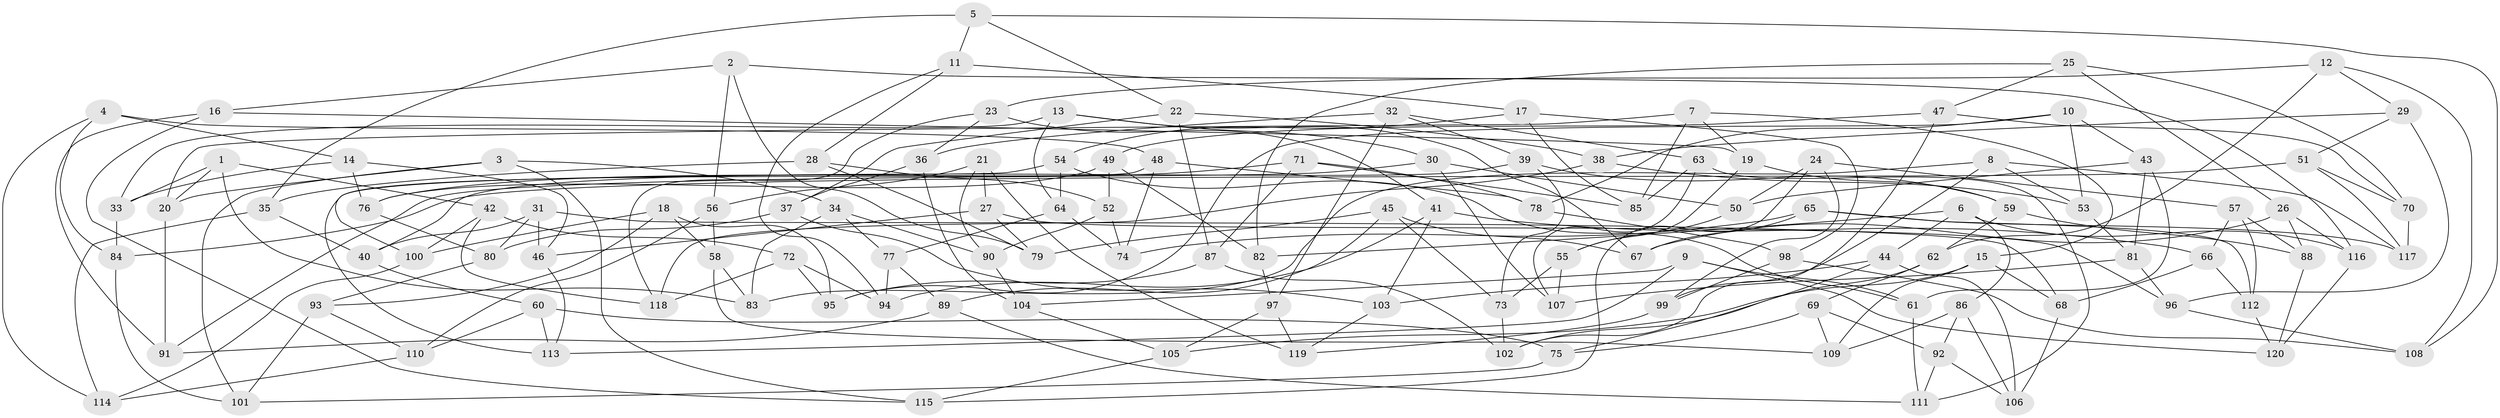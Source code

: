 // Generated by graph-tools (version 1.1) at 2025/03/03/09/25 03:03:02]
// undirected, 120 vertices, 240 edges
graph export_dot {
graph [start="1"]
  node [color=gray90,style=filled];
  1;
  2;
  3;
  4;
  5;
  6;
  7;
  8;
  9;
  10;
  11;
  12;
  13;
  14;
  15;
  16;
  17;
  18;
  19;
  20;
  21;
  22;
  23;
  24;
  25;
  26;
  27;
  28;
  29;
  30;
  31;
  32;
  33;
  34;
  35;
  36;
  37;
  38;
  39;
  40;
  41;
  42;
  43;
  44;
  45;
  46;
  47;
  48;
  49;
  50;
  51;
  52;
  53;
  54;
  55;
  56;
  57;
  58;
  59;
  60;
  61;
  62;
  63;
  64;
  65;
  66;
  67;
  68;
  69;
  70;
  71;
  72;
  73;
  74;
  75;
  76;
  77;
  78;
  79;
  80;
  81;
  82;
  83;
  84;
  85;
  86;
  87;
  88;
  89;
  90;
  91;
  92;
  93;
  94;
  95;
  96;
  97;
  98;
  99;
  100;
  101;
  102;
  103;
  104;
  105;
  106;
  107;
  108;
  109;
  110;
  111;
  112;
  113;
  114;
  115;
  116;
  117;
  118;
  119;
  120;
  1 -- 42;
  1 -- 20;
  1 -- 83;
  1 -- 33;
  2 -- 56;
  2 -- 116;
  2 -- 79;
  2 -- 16;
  3 -- 101;
  3 -- 115;
  3 -- 34;
  3 -- 20;
  4 -- 114;
  4 -- 48;
  4 -- 14;
  4 -- 84;
  5 -- 11;
  5 -- 35;
  5 -- 108;
  5 -- 22;
  6 -- 44;
  6 -- 86;
  6 -- 116;
  6 -- 82;
  7 -- 15;
  7 -- 85;
  7 -- 19;
  7 -- 20;
  8 -- 99;
  8 -- 117;
  8 -- 53;
  8 -- 83;
  9 -- 120;
  9 -- 104;
  9 -- 113;
  9 -- 61;
  10 -- 53;
  10 -- 43;
  10 -- 95;
  10 -- 78;
  11 -- 94;
  11 -- 28;
  11 -- 17;
  12 -- 23;
  12 -- 29;
  12 -- 108;
  12 -- 62;
  13 -- 67;
  13 -- 64;
  13 -- 33;
  13 -- 30;
  14 -- 33;
  14 -- 46;
  14 -- 76;
  15 -- 109;
  15 -- 68;
  15 -- 105;
  16 -- 91;
  16 -- 19;
  16 -- 115;
  17 -- 85;
  17 -- 98;
  17 -- 54;
  18 -- 58;
  18 -- 100;
  18 -- 93;
  18 -- 95;
  19 -- 55;
  19 -- 59;
  20 -- 91;
  21 -- 27;
  21 -- 90;
  21 -- 119;
  21 -- 56;
  22 -- 37;
  22 -- 38;
  22 -- 87;
  23 -- 41;
  23 -- 36;
  23 -- 118;
  24 -- 50;
  24 -- 57;
  24 -- 99;
  24 -- 115;
  25 -- 47;
  25 -- 82;
  25 -- 26;
  25 -- 70;
  26 -- 116;
  26 -- 67;
  26 -- 88;
  27 -- 79;
  27 -- 46;
  27 -- 96;
  28 -- 35;
  28 -- 79;
  28 -- 52;
  29 -- 38;
  29 -- 96;
  29 -- 51;
  30 -- 50;
  30 -- 107;
  30 -- 91;
  31 -- 68;
  31 -- 46;
  31 -- 40;
  31 -- 80;
  32 -- 36;
  32 -- 97;
  32 -- 63;
  32 -- 39;
  33 -- 84;
  34 -- 77;
  34 -- 90;
  34 -- 83;
  35 -- 114;
  35 -- 40;
  36 -- 104;
  36 -- 37;
  37 -- 103;
  37 -- 80;
  38 -- 53;
  38 -- 118;
  39 -- 73;
  39 -- 40;
  39 -- 59;
  40 -- 60;
  41 -- 103;
  41 -- 94;
  41 -- 66;
  42 -- 118;
  42 -- 100;
  42 -- 72;
  43 -- 50;
  43 -- 61;
  43 -- 81;
  44 -- 103;
  44 -- 75;
  44 -- 106;
  45 -- 89;
  45 -- 73;
  45 -- 67;
  45 -- 79;
  46 -- 113;
  47 -- 49;
  47 -- 102;
  47 -- 70;
  48 -- 74;
  48 -- 78;
  48 -- 113;
  49 -- 82;
  49 -- 76;
  49 -- 52;
  50 -- 55;
  51 -- 84;
  51 -- 117;
  51 -- 70;
  52 -- 90;
  52 -- 74;
  53 -- 81;
  54 -- 64;
  54 -- 61;
  54 -- 100;
  55 -- 107;
  55 -- 73;
  56 -- 58;
  56 -- 110;
  57 -- 66;
  57 -- 88;
  57 -- 112;
  58 -- 109;
  58 -- 83;
  59 -- 62;
  59 -- 88;
  60 -- 75;
  60 -- 113;
  60 -- 110;
  61 -- 111;
  62 -- 102;
  62 -- 69;
  63 -- 85;
  63 -- 107;
  63 -- 111;
  64 -- 74;
  64 -- 77;
  65 -- 112;
  65 -- 117;
  65 -- 67;
  65 -- 74;
  66 -- 68;
  66 -- 112;
  68 -- 106;
  69 -- 109;
  69 -- 92;
  69 -- 75;
  70 -- 117;
  71 -- 78;
  71 -- 87;
  71 -- 85;
  71 -- 76;
  72 -- 118;
  72 -- 95;
  72 -- 94;
  73 -- 102;
  75 -- 101;
  76 -- 80;
  77 -- 94;
  77 -- 89;
  78 -- 98;
  80 -- 93;
  81 -- 96;
  81 -- 107;
  82 -- 97;
  84 -- 101;
  86 -- 92;
  86 -- 106;
  86 -- 109;
  87 -- 102;
  87 -- 95;
  88 -- 120;
  89 -- 91;
  89 -- 111;
  90 -- 104;
  92 -- 106;
  92 -- 111;
  93 -- 101;
  93 -- 110;
  96 -- 108;
  97 -- 105;
  97 -- 119;
  98 -- 99;
  98 -- 108;
  99 -- 119;
  100 -- 114;
  103 -- 119;
  104 -- 105;
  105 -- 115;
  110 -- 114;
  112 -- 120;
  116 -- 120;
}
